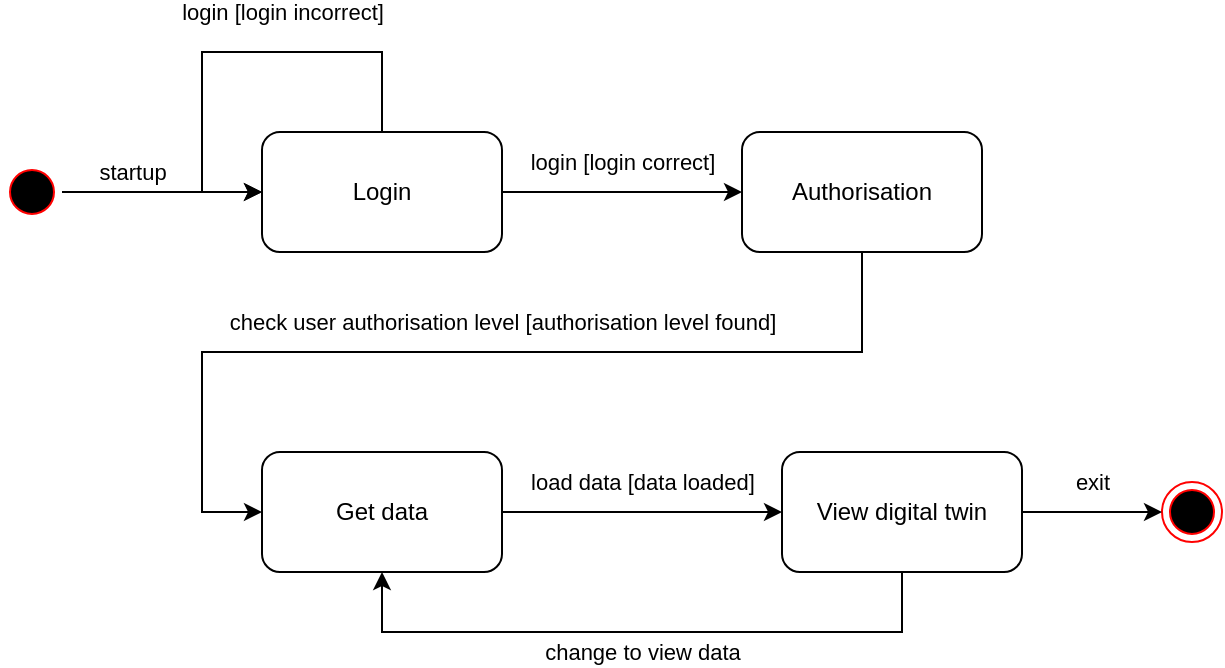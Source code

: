 <mxfile version="15.7.3" type="device"><diagram id="cF61DuwzFayxc4ZNtusw" name="Pagina-1"><mxGraphModel dx="1102" dy="875" grid="1" gridSize="10" guides="1" tooltips="1" connect="1" arrows="1" fold="1" page="1" pageScale="1" pageWidth="2336" pageHeight="1654" math="0" shadow="0"><root><mxCell id="0"/><mxCell id="1" parent="0"/><mxCell id="4Gmc0JCR9cxEjJ_54zln-1" value="Login" style="rounded=1;whiteSpace=wrap;html=1;" parent="1" vertex="1"><mxGeometry x="250" y="120" width="120" height="60" as="geometry"/></mxCell><mxCell id="4Gmc0JCR9cxEjJ_54zln-2" value="" style="ellipse;html=1;shape=startState;fillColor=#000000;strokeColor=#ff0000;" parent="1" vertex="1"><mxGeometry x="120" y="135" width="30" height="30" as="geometry"/></mxCell><mxCell id="4Gmc0JCR9cxEjJ_54zln-4" value="" style="endArrow=classic;html=1;rounded=0;exitX=1;exitY=0.5;exitDx=0;exitDy=0;entryX=0;entryY=0.5;entryDx=0;entryDy=0;" parent="1" source="4Gmc0JCR9cxEjJ_54zln-2" target="4Gmc0JCR9cxEjJ_54zln-1" edge="1"><mxGeometry relative="1" as="geometry"><mxPoint x="140" y="225" as="sourcePoint"/><mxPoint x="240" y="225" as="targetPoint"/></mxGeometry></mxCell><mxCell id="4Gmc0JCR9cxEjJ_54zln-5" value="startup" style="edgeLabel;resizable=0;html=1;align=center;verticalAlign=middle;" parent="4Gmc0JCR9cxEjJ_54zln-4" connectable="0" vertex="1"><mxGeometry relative="1" as="geometry"><mxPoint x="-15" y="-10" as="offset"/></mxGeometry></mxCell><mxCell id="4Gmc0JCR9cxEjJ_54zln-11" value="Authorisation" style="rounded=1;whiteSpace=wrap;html=1;" parent="1" vertex="1"><mxGeometry x="490" y="120" width="120" height="60" as="geometry"/></mxCell><mxCell id="4Gmc0JCR9cxEjJ_54zln-12" value="" style="endArrow=classic;html=1;rounded=0;exitX=0.5;exitY=0;exitDx=0;exitDy=0;entryX=0;entryY=0.5;entryDx=0;entryDy=0;" parent="1" source="4Gmc0JCR9cxEjJ_54zln-1" target="4Gmc0JCR9cxEjJ_54zln-1" edge="1"><mxGeometry relative="1" as="geometry"><mxPoint x="510" y="450" as="sourcePoint"/><mxPoint x="610" y="450" as="targetPoint"/><Array as="points"><mxPoint x="310" y="80"/><mxPoint x="220" y="80"/><mxPoint x="220" y="150"/></Array></mxGeometry></mxCell><mxCell id="4Gmc0JCR9cxEjJ_54zln-13" value="login [login incorrect]" style="edgeLabel;resizable=0;html=1;align=center;verticalAlign=middle;" parent="4Gmc0JCR9cxEjJ_54zln-12" connectable="0" vertex="1"><mxGeometry relative="1" as="geometry"><mxPoint x="25" y="-20" as="offset"/></mxGeometry></mxCell><mxCell id="4Gmc0JCR9cxEjJ_54zln-14" value="" style="endArrow=classic;html=1;rounded=0;exitX=1;exitY=0.5;exitDx=0;exitDy=0;entryX=0;entryY=0.5;entryDx=0;entryDy=0;" parent="1" source="4Gmc0JCR9cxEjJ_54zln-1" target="4Gmc0JCR9cxEjJ_54zln-11" edge="1"><mxGeometry relative="1" as="geometry"><mxPoint x="420" y="330" as="sourcePoint"/><mxPoint x="520" y="330" as="targetPoint"/></mxGeometry></mxCell><mxCell id="4Gmc0JCR9cxEjJ_54zln-15" value="login [login correct]" style="edgeLabel;resizable=0;html=1;align=center;verticalAlign=middle;" parent="4Gmc0JCR9cxEjJ_54zln-14" connectable="0" vertex="1"><mxGeometry relative="1" as="geometry"><mxPoint y="-15" as="offset"/></mxGeometry></mxCell><mxCell id="4Gmc0JCR9cxEjJ_54zln-17" value="" style="endArrow=classic;html=1;rounded=0;exitX=0.5;exitY=1;exitDx=0;exitDy=0;entryX=0;entryY=0.5;entryDx=0;entryDy=0;" parent="1" source="4Gmc0JCR9cxEjJ_54zln-11" target="4Gmc0JCR9cxEjJ_54zln-29" edge="1"><mxGeometry relative="1" as="geometry"><mxPoint x="590" y="220" as="sourcePoint"/><mxPoint x="750" y="150" as="targetPoint"/><Array as="points"><mxPoint x="550" y="230"/><mxPoint x="220" y="230"/><mxPoint x="220" y="310"/></Array></mxGeometry></mxCell><mxCell id="4Gmc0JCR9cxEjJ_54zln-18" value="check user authorisation level [authorisation level found]" style="edgeLabel;resizable=0;html=1;align=center;verticalAlign=middle;" parent="4Gmc0JCR9cxEjJ_54zln-17" connectable="0" vertex="1"><mxGeometry relative="1" as="geometry"><mxPoint x="15" y="-15" as="offset"/></mxGeometry></mxCell><mxCell id="4Gmc0JCR9cxEjJ_54zln-28" value="" style="ellipse;html=1;shape=endState;fillColor=#000000;strokeColor=#ff0000;" parent="1" vertex="1"><mxGeometry x="700" y="295" width="30" height="30" as="geometry"/></mxCell><mxCell id="4Gmc0JCR9cxEjJ_54zln-29" value="Get data" style="rounded=1;whiteSpace=wrap;html=1;" parent="1" vertex="1"><mxGeometry x="250" y="280" width="120" height="60" as="geometry"/></mxCell><mxCell id="4Gmc0JCR9cxEjJ_54zln-30" value="View digital twin" style="rounded=1;whiteSpace=wrap;html=1;" parent="1" vertex="1"><mxGeometry x="510" y="280" width="120" height="60" as="geometry"/></mxCell><mxCell id="4Gmc0JCR9cxEjJ_54zln-31" value="" style="endArrow=classic;html=1;rounded=0;exitX=1;exitY=0.5;exitDx=0;exitDy=0;entryX=0;entryY=0.5;entryDx=0;entryDy=0;" parent="1" source="4Gmc0JCR9cxEjJ_54zln-29" target="4Gmc0JCR9cxEjJ_54zln-30" edge="1"><mxGeometry relative="1" as="geometry"><mxPoint x="350" y="380" as="sourcePoint"/><mxPoint x="450" y="380" as="targetPoint"/></mxGeometry></mxCell><mxCell id="4Gmc0JCR9cxEjJ_54zln-32" value="load data [data loaded]" style="edgeLabel;resizable=0;html=1;align=center;verticalAlign=middle;" parent="4Gmc0JCR9cxEjJ_54zln-31" connectable="0" vertex="1"><mxGeometry relative="1" as="geometry"><mxPoint y="-15" as="offset"/></mxGeometry></mxCell><mxCell id="4Gmc0JCR9cxEjJ_54zln-33" value="" style="endArrow=classic;html=1;rounded=0;exitX=1;exitY=0.5;exitDx=0;exitDy=0;entryX=0;entryY=0.5;entryDx=0;entryDy=0;" parent="1" source="4Gmc0JCR9cxEjJ_54zln-30" target="4Gmc0JCR9cxEjJ_54zln-28" edge="1"><mxGeometry relative="1" as="geometry"><mxPoint x="690" y="309.58" as="sourcePoint"/><mxPoint x="750" y="310" as="targetPoint"/></mxGeometry></mxCell><mxCell id="4Gmc0JCR9cxEjJ_54zln-34" value="exit" style="edgeLabel;resizable=0;html=1;align=center;verticalAlign=middle;" parent="4Gmc0JCR9cxEjJ_54zln-33" connectable="0" vertex="1"><mxGeometry relative="1" as="geometry"><mxPoint y="-15" as="offset"/></mxGeometry></mxCell><mxCell id="4Gmc0JCR9cxEjJ_54zln-35" value="" style="endArrow=classic;html=1;rounded=0;exitX=0.5;exitY=1;exitDx=0;exitDy=0;entryX=0.5;entryY=1;entryDx=0;entryDy=0;" parent="1" source="4Gmc0JCR9cxEjJ_54zln-30" target="4Gmc0JCR9cxEjJ_54zln-29" edge="1"><mxGeometry relative="1" as="geometry"><mxPoint x="410" y="430" as="sourcePoint"/><mxPoint x="510" y="430" as="targetPoint"/><Array as="points"><mxPoint x="570" y="370"/><mxPoint x="310" y="370"/></Array></mxGeometry></mxCell><mxCell id="4Gmc0JCR9cxEjJ_54zln-36" value="change to view data" style="edgeLabel;resizable=0;html=1;align=center;verticalAlign=middle;" parent="4Gmc0JCR9cxEjJ_54zln-35" connectable="0" vertex="1"><mxGeometry relative="1" as="geometry"><mxPoint y="10" as="offset"/></mxGeometry></mxCell></root></mxGraphModel></diagram></mxfile>